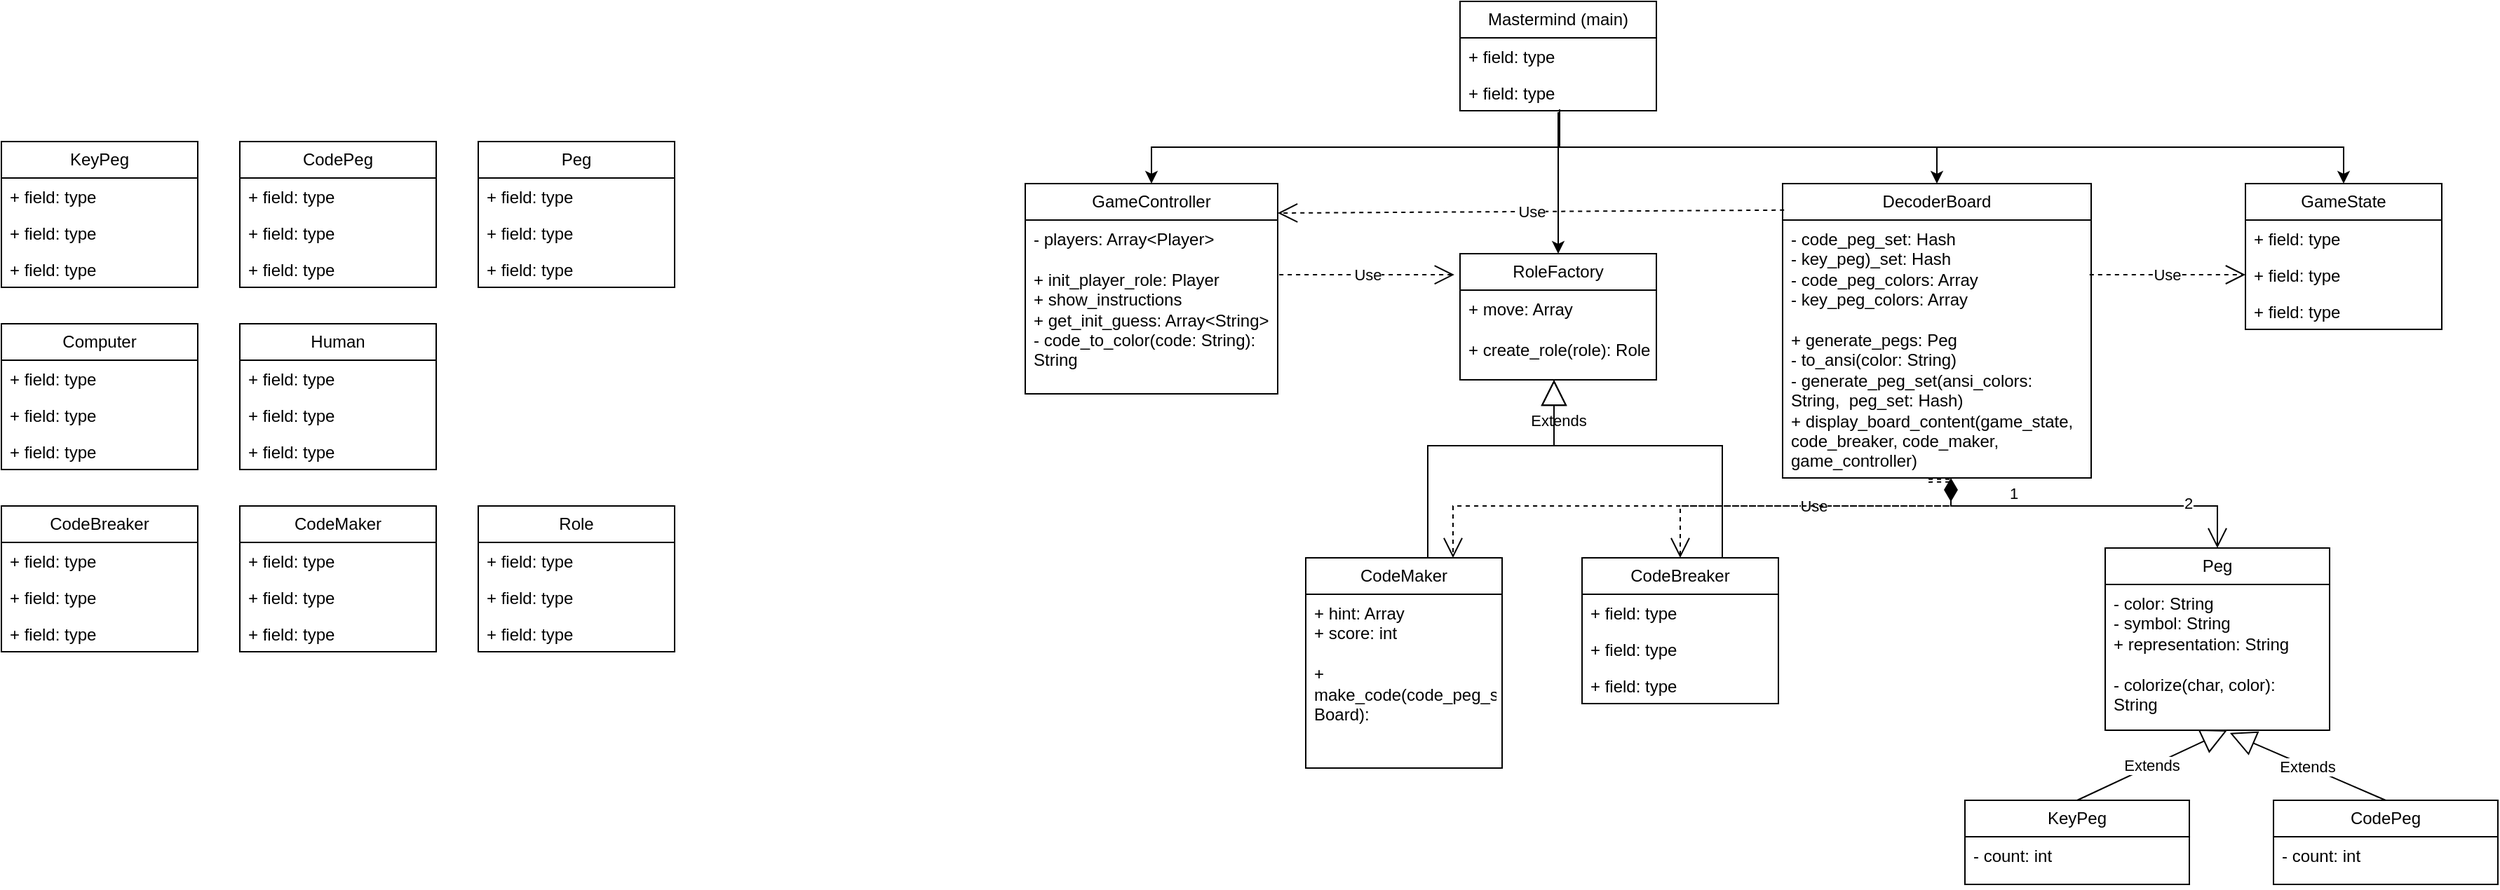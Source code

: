 <mxfile version="24.7.2" type="github">
  <diagram name="Page-1" id="ZshSO4ownrepfYjG7Jd_">
    <mxGraphModel dx="2603" dy="761" grid="1" gridSize="10" guides="1" tooltips="1" connect="1" arrows="1" fold="1" page="1" pageScale="1" pageWidth="1169" pageHeight="827" math="0" shadow="0">
      <root>
        <mxCell id="0" />
        <mxCell id="1" parent="0" />
        <mxCell id="9Viv94U3JfG2chc9FHKo-1" value="Peg" style="swimlane;fontStyle=0;childLayout=stackLayout;horizontal=1;startSize=26;fillColor=none;horizontalStack=0;resizeParent=1;resizeParentMax=0;resizeLast=0;collapsible=1;marginBottom=0;whiteSpace=wrap;html=1;" parent="1" vertex="1">
          <mxGeometry x="-210" y="110" width="140" height="104" as="geometry" />
        </mxCell>
        <mxCell id="9Viv94U3JfG2chc9FHKo-2" value="+ field: type" style="text;strokeColor=none;fillColor=none;align=left;verticalAlign=top;spacingLeft=4;spacingRight=4;overflow=hidden;rotatable=0;points=[[0,0.5],[1,0.5]];portConstraint=eastwest;whiteSpace=wrap;html=1;" parent="9Viv94U3JfG2chc9FHKo-1" vertex="1">
          <mxGeometry y="26" width="140" height="26" as="geometry" />
        </mxCell>
        <mxCell id="9Viv94U3JfG2chc9FHKo-3" value="+ field: type" style="text;strokeColor=none;fillColor=none;align=left;verticalAlign=top;spacingLeft=4;spacingRight=4;overflow=hidden;rotatable=0;points=[[0,0.5],[1,0.5]];portConstraint=eastwest;whiteSpace=wrap;html=1;" parent="9Viv94U3JfG2chc9FHKo-1" vertex="1">
          <mxGeometry y="52" width="140" height="26" as="geometry" />
        </mxCell>
        <mxCell id="9Viv94U3JfG2chc9FHKo-4" value="+ field: type" style="text;strokeColor=none;fillColor=none;align=left;verticalAlign=top;spacingLeft=4;spacingRight=4;overflow=hidden;rotatable=0;points=[[0,0.5],[1,0.5]];portConstraint=eastwest;whiteSpace=wrap;html=1;" parent="9Viv94U3JfG2chc9FHKo-1" vertex="1">
          <mxGeometry y="78" width="140" height="26" as="geometry" />
        </mxCell>
        <mxCell id="9Viv94U3JfG2chc9FHKo-5" value="CodePeg" style="swimlane;fontStyle=0;childLayout=stackLayout;horizontal=1;startSize=26;fillColor=none;horizontalStack=0;resizeParent=1;resizeParentMax=0;resizeLast=0;collapsible=1;marginBottom=0;whiteSpace=wrap;html=1;" parent="1" vertex="1">
          <mxGeometry x="-380" y="110" width="140" height="104" as="geometry" />
        </mxCell>
        <mxCell id="9Viv94U3JfG2chc9FHKo-6" value="+ field: type" style="text;strokeColor=none;fillColor=none;align=left;verticalAlign=top;spacingLeft=4;spacingRight=4;overflow=hidden;rotatable=0;points=[[0,0.5],[1,0.5]];portConstraint=eastwest;whiteSpace=wrap;html=1;" parent="9Viv94U3JfG2chc9FHKo-5" vertex="1">
          <mxGeometry y="26" width="140" height="26" as="geometry" />
        </mxCell>
        <mxCell id="9Viv94U3JfG2chc9FHKo-7" value="+ field: type" style="text;strokeColor=none;fillColor=none;align=left;verticalAlign=top;spacingLeft=4;spacingRight=4;overflow=hidden;rotatable=0;points=[[0,0.5],[1,0.5]];portConstraint=eastwest;whiteSpace=wrap;html=1;" parent="9Viv94U3JfG2chc9FHKo-5" vertex="1">
          <mxGeometry y="52" width="140" height="26" as="geometry" />
        </mxCell>
        <mxCell id="9Viv94U3JfG2chc9FHKo-8" value="+ field: type" style="text;strokeColor=none;fillColor=none;align=left;verticalAlign=top;spacingLeft=4;spacingRight=4;overflow=hidden;rotatable=0;points=[[0,0.5],[1,0.5]];portConstraint=eastwest;whiteSpace=wrap;html=1;" parent="9Viv94U3JfG2chc9FHKo-5" vertex="1">
          <mxGeometry y="78" width="140" height="26" as="geometry" />
        </mxCell>
        <mxCell id="9Viv94U3JfG2chc9FHKo-9" value="KeyPeg" style="swimlane;fontStyle=0;childLayout=stackLayout;horizontal=1;startSize=26;fillColor=none;horizontalStack=0;resizeParent=1;resizeParentMax=0;resizeLast=0;collapsible=1;marginBottom=0;whiteSpace=wrap;html=1;" parent="1" vertex="1">
          <mxGeometry x="-550" y="110" width="140" height="104" as="geometry" />
        </mxCell>
        <mxCell id="9Viv94U3JfG2chc9FHKo-10" value="+ field: type" style="text;strokeColor=none;fillColor=none;align=left;verticalAlign=top;spacingLeft=4;spacingRight=4;overflow=hidden;rotatable=0;points=[[0,0.5],[1,0.5]];portConstraint=eastwest;whiteSpace=wrap;html=1;" parent="9Viv94U3JfG2chc9FHKo-9" vertex="1">
          <mxGeometry y="26" width="140" height="26" as="geometry" />
        </mxCell>
        <mxCell id="9Viv94U3JfG2chc9FHKo-11" value="+ field: type" style="text;strokeColor=none;fillColor=none;align=left;verticalAlign=top;spacingLeft=4;spacingRight=4;overflow=hidden;rotatable=0;points=[[0,0.5],[1,0.5]];portConstraint=eastwest;whiteSpace=wrap;html=1;" parent="9Viv94U3JfG2chc9FHKo-9" vertex="1">
          <mxGeometry y="52" width="140" height="26" as="geometry" />
        </mxCell>
        <mxCell id="9Viv94U3JfG2chc9FHKo-12" value="+ field: type" style="text;strokeColor=none;fillColor=none;align=left;verticalAlign=top;spacingLeft=4;spacingRight=4;overflow=hidden;rotatable=0;points=[[0,0.5],[1,0.5]];portConstraint=eastwest;whiteSpace=wrap;html=1;" parent="9Viv94U3JfG2chc9FHKo-9" vertex="1">
          <mxGeometry y="78" width="140" height="26" as="geometry" />
        </mxCell>
        <mxCell id="9Viv94U3JfG2chc9FHKo-13" value="GameController" style="swimlane;fontStyle=0;childLayout=stackLayout;horizontal=1;startSize=26;fillColor=none;horizontalStack=0;resizeParent=1;resizeParentMax=0;resizeLast=0;collapsible=1;marginBottom=0;whiteSpace=wrap;html=1;" parent="1" vertex="1">
          <mxGeometry x="180" y="140" width="180" height="150" as="geometry" />
        </mxCell>
        <mxCell id="9Viv94U3JfG2chc9FHKo-14" value="&lt;div&gt;- players: Array&amp;lt;Player&amp;gt;&lt;/div&gt;&lt;div&gt;&lt;br&gt;&lt;/div&gt;&lt;div&gt;+ init_player_role: Player&lt;/div&gt;&lt;div&gt;+ show_instructions&lt;/div&gt;&lt;div&gt;+ get_init_guess: Array&amp;lt;String&amp;gt;&lt;/div&gt;&lt;div&gt;- code_to_color(code: String): String&lt;/div&gt;" style="text;strokeColor=none;fillColor=none;align=left;verticalAlign=top;spacingLeft=4;spacingRight=4;overflow=hidden;rotatable=0;points=[[0,0.5],[1,0.5]];portConstraint=eastwest;whiteSpace=wrap;html=1;" parent="9Viv94U3JfG2chc9FHKo-13" vertex="1">
          <mxGeometry y="26" width="180" height="124" as="geometry" />
        </mxCell>
        <mxCell id="9Viv94U3JfG2chc9FHKo-40" value="Human" style="swimlane;fontStyle=0;childLayout=stackLayout;horizontal=1;startSize=26;fillColor=none;horizontalStack=0;resizeParent=1;resizeParentMax=0;resizeLast=0;collapsible=1;marginBottom=0;whiteSpace=wrap;html=1;" parent="1" vertex="1">
          <mxGeometry x="-380" y="240" width="140" height="104" as="geometry" />
        </mxCell>
        <mxCell id="9Viv94U3JfG2chc9FHKo-41" value="+ field: type" style="text;strokeColor=none;fillColor=none;align=left;verticalAlign=top;spacingLeft=4;spacingRight=4;overflow=hidden;rotatable=0;points=[[0,0.5],[1,0.5]];portConstraint=eastwest;whiteSpace=wrap;html=1;" parent="9Viv94U3JfG2chc9FHKo-40" vertex="1">
          <mxGeometry y="26" width="140" height="26" as="geometry" />
        </mxCell>
        <mxCell id="9Viv94U3JfG2chc9FHKo-42" value="+ field: type" style="text;strokeColor=none;fillColor=none;align=left;verticalAlign=top;spacingLeft=4;spacingRight=4;overflow=hidden;rotatable=0;points=[[0,0.5],[1,0.5]];portConstraint=eastwest;whiteSpace=wrap;html=1;" parent="9Viv94U3JfG2chc9FHKo-40" vertex="1">
          <mxGeometry y="52" width="140" height="26" as="geometry" />
        </mxCell>
        <mxCell id="9Viv94U3JfG2chc9FHKo-43" value="+ field: type" style="text;strokeColor=none;fillColor=none;align=left;verticalAlign=top;spacingLeft=4;spacingRight=4;overflow=hidden;rotatable=0;points=[[0,0.5],[1,0.5]];portConstraint=eastwest;whiteSpace=wrap;html=1;" parent="9Viv94U3JfG2chc9FHKo-40" vertex="1">
          <mxGeometry y="78" width="140" height="26" as="geometry" />
        </mxCell>
        <mxCell id="9Viv94U3JfG2chc9FHKo-44" value="Computer" style="swimlane;fontStyle=0;childLayout=stackLayout;horizontal=1;startSize=26;fillColor=none;horizontalStack=0;resizeParent=1;resizeParentMax=0;resizeLast=0;collapsible=1;marginBottom=0;whiteSpace=wrap;html=1;" parent="1" vertex="1">
          <mxGeometry x="-550" y="240" width="140" height="104" as="geometry" />
        </mxCell>
        <mxCell id="9Viv94U3JfG2chc9FHKo-45" value="+ field: type" style="text;strokeColor=none;fillColor=none;align=left;verticalAlign=top;spacingLeft=4;spacingRight=4;overflow=hidden;rotatable=0;points=[[0,0.5],[1,0.5]];portConstraint=eastwest;whiteSpace=wrap;html=1;" parent="9Viv94U3JfG2chc9FHKo-44" vertex="1">
          <mxGeometry y="26" width="140" height="26" as="geometry" />
        </mxCell>
        <mxCell id="9Viv94U3JfG2chc9FHKo-46" value="+ field: type" style="text;strokeColor=none;fillColor=none;align=left;verticalAlign=top;spacingLeft=4;spacingRight=4;overflow=hidden;rotatable=0;points=[[0,0.5],[1,0.5]];portConstraint=eastwest;whiteSpace=wrap;html=1;" parent="9Viv94U3JfG2chc9FHKo-44" vertex="1">
          <mxGeometry y="52" width="140" height="26" as="geometry" />
        </mxCell>
        <mxCell id="9Viv94U3JfG2chc9FHKo-47" value="+ field: type" style="text;strokeColor=none;fillColor=none;align=left;verticalAlign=top;spacingLeft=4;spacingRight=4;overflow=hidden;rotatable=0;points=[[0,0.5],[1,0.5]];portConstraint=eastwest;whiteSpace=wrap;html=1;" parent="9Viv94U3JfG2chc9FHKo-44" vertex="1">
          <mxGeometry y="78" width="140" height="26" as="geometry" />
        </mxCell>
        <mxCell id="9Viv94U3JfG2chc9FHKo-72" style="edgeStyle=orthogonalEdgeStyle;rounded=0;orthogonalLoop=1;jettySize=auto;html=1;entryX=0.5;entryY=0;entryDx=0;entryDy=0;exitX=0.507;exitY=0.962;exitDx=0;exitDy=0;exitPerimeter=0;" parent="1" source="9Viv94U3JfG2chc9FHKo-50" target="9Viv94U3JfG2chc9FHKo-13" edge="1">
          <mxGeometry relative="1" as="geometry" />
        </mxCell>
        <mxCell id="9Viv94U3JfG2chc9FHKo-48" value="Mastermind (main)" style="swimlane;fontStyle=0;childLayout=stackLayout;horizontal=1;startSize=26;fillColor=none;horizontalStack=0;resizeParent=1;resizeParentMax=0;resizeLast=0;collapsible=1;marginBottom=0;whiteSpace=wrap;html=1;" parent="1" vertex="1">
          <mxGeometry x="490" y="10" width="140" height="78" as="geometry" />
        </mxCell>
        <mxCell id="9Viv94U3JfG2chc9FHKo-49" value="+ field: type" style="text;strokeColor=none;fillColor=none;align=left;verticalAlign=top;spacingLeft=4;spacingRight=4;overflow=hidden;rotatable=0;points=[[0,0.5],[1,0.5]];portConstraint=eastwest;whiteSpace=wrap;html=1;" parent="9Viv94U3JfG2chc9FHKo-48" vertex="1">
          <mxGeometry y="26" width="140" height="26" as="geometry" />
        </mxCell>
        <mxCell id="9Viv94U3JfG2chc9FHKo-50" value="+ field: type" style="text;strokeColor=none;fillColor=none;align=left;verticalAlign=top;spacingLeft=4;spacingRight=4;overflow=hidden;rotatable=0;points=[[0,0.5],[1,0.5]];portConstraint=eastwest;whiteSpace=wrap;html=1;" parent="9Viv94U3JfG2chc9FHKo-48" vertex="1">
          <mxGeometry y="52" width="140" height="26" as="geometry" />
        </mxCell>
        <mxCell id="9Viv94U3JfG2chc9FHKo-52" value="GameState" style="swimlane;fontStyle=0;childLayout=stackLayout;horizontal=1;startSize=26;fillColor=none;horizontalStack=0;resizeParent=1;resizeParentMax=0;resizeLast=0;collapsible=1;marginBottom=0;whiteSpace=wrap;html=1;" parent="1" vertex="1">
          <mxGeometry x="1050" y="140" width="140" height="104" as="geometry" />
        </mxCell>
        <mxCell id="9Viv94U3JfG2chc9FHKo-53" value="+ field: type" style="text;strokeColor=none;fillColor=none;align=left;verticalAlign=top;spacingLeft=4;spacingRight=4;overflow=hidden;rotatable=0;points=[[0,0.5],[1,0.5]];portConstraint=eastwest;whiteSpace=wrap;html=1;" parent="9Viv94U3JfG2chc9FHKo-52" vertex="1">
          <mxGeometry y="26" width="140" height="26" as="geometry" />
        </mxCell>
        <mxCell id="9Viv94U3JfG2chc9FHKo-54" value="+ field: type" style="text;strokeColor=none;fillColor=none;align=left;verticalAlign=top;spacingLeft=4;spacingRight=4;overflow=hidden;rotatable=0;points=[[0,0.5],[1,0.5]];portConstraint=eastwest;whiteSpace=wrap;html=1;" parent="9Viv94U3JfG2chc9FHKo-52" vertex="1">
          <mxGeometry y="52" width="140" height="26" as="geometry" />
        </mxCell>
        <mxCell id="9Viv94U3JfG2chc9FHKo-55" value="+ field: type" style="text;strokeColor=none;fillColor=none;align=left;verticalAlign=top;spacingLeft=4;spacingRight=4;overflow=hidden;rotatable=0;points=[[0,0.5],[1,0.5]];portConstraint=eastwest;whiteSpace=wrap;html=1;" parent="9Viv94U3JfG2chc9FHKo-52" vertex="1">
          <mxGeometry y="78" width="140" height="26" as="geometry" />
        </mxCell>
        <mxCell id="9Viv94U3JfG2chc9FHKo-56" value="DecoderBoard" style="swimlane;fontStyle=0;childLayout=stackLayout;horizontal=1;startSize=26;fillColor=none;horizontalStack=0;resizeParent=1;resizeParentMax=0;resizeLast=0;collapsible=1;marginBottom=0;whiteSpace=wrap;html=1;" parent="1" vertex="1">
          <mxGeometry x="720" y="140" width="220" height="210" as="geometry" />
        </mxCell>
        <mxCell id="9Viv94U3JfG2chc9FHKo-59" value="&lt;div&gt;- code_peg_set: Hash&lt;/div&gt;&lt;div&gt;- key_peg)_set: Hash&lt;/div&gt;&lt;div&gt;- code_peg_colors: Array&lt;/div&gt;&lt;div&gt;- key_peg_colors: Array&lt;/div&gt;&lt;div&gt;&lt;br&gt;&lt;/div&gt;+ generate_pegs: Peg&lt;div&gt;- to_ansi(color: String)&lt;/div&gt;&lt;div&gt;- generate_peg_set(ansi_colors: String,&amp;nbsp; peg_set: Hash)&lt;/div&gt;&lt;div&gt;+ display_board_content(game_state, code_breaker, code_maker, game_controller)&lt;/div&gt;" style="text;strokeColor=none;fillColor=none;align=left;verticalAlign=top;spacingLeft=4;spacingRight=4;overflow=hidden;rotatable=0;points=[[0,0.5],[1,0.5]];portConstraint=eastwest;whiteSpace=wrap;html=1;" parent="9Viv94U3JfG2chc9FHKo-56" vertex="1">
          <mxGeometry y="26" width="220" height="184" as="geometry" />
        </mxCell>
        <mxCell id="9Viv94U3JfG2chc9FHKo-60" value="CodeBreaker" style="swimlane;fontStyle=0;childLayout=stackLayout;horizontal=1;startSize=26;fillColor=none;horizontalStack=0;resizeParent=1;resizeParentMax=0;resizeLast=0;collapsible=1;marginBottom=0;whiteSpace=wrap;html=1;" parent="1" vertex="1">
          <mxGeometry x="-550" y="370" width="140" height="104" as="geometry" />
        </mxCell>
        <mxCell id="9Viv94U3JfG2chc9FHKo-61" value="+ field: type" style="text;strokeColor=none;fillColor=none;align=left;verticalAlign=top;spacingLeft=4;spacingRight=4;overflow=hidden;rotatable=0;points=[[0,0.5],[1,0.5]];portConstraint=eastwest;whiteSpace=wrap;html=1;" parent="9Viv94U3JfG2chc9FHKo-60" vertex="1">
          <mxGeometry y="26" width="140" height="26" as="geometry" />
        </mxCell>
        <mxCell id="9Viv94U3JfG2chc9FHKo-62" value="+ field: type" style="text;strokeColor=none;fillColor=none;align=left;verticalAlign=top;spacingLeft=4;spacingRight=4;overflow=hidden;rotatable=0;points=[[0,0.5],[1,0.5]];portConstraint=eastwest;whiteSpace=wrap;html=1;" parent="9Viv94U3JfG2chc9FHKo-60" vertex="1">
          <mxGeometry y="52" width="140" height="26" as="geometry" />
        </mxCell>
        <mxCell id="9Viv94U3JfG2chc9FHKo-63" value="+ field: type" style="text;strokeColor=none;fillColor=none;align=left;verticalAlign=top;spacingLeft=4;spacingRight=4;overflow=hidden;rotatable=0;points=[[0,0.5],[1,0.5]];portConstraint=eastwest;whiteSpace=wrap;html=1;" parent="9Viv94U3JfG2chc9FHKo-60" vertex="1">
          <mxGeometry y="78" width="140" height="26" as="geometry" />
        </mxCell>
        <mxCell id="9Viv94U3JfG2chc9FHKo-64" value="CodeMaker" style="swimlane;fontStyle=0;childLayout=stackLayout;horizontal=1;startSize=26;fillColor=none;horizontalStack=0;resizeParent=1;resizeParentMax=0;resizeLast=0;collapsible=1;marginBottom=0;whiteSpace=wrap;html=1;" parent="1" vertex="1">
          <mxGeometry x="-380" y="370" width="140" height="104" as="geometry" />
        </mxCell>
        <mxCell id="9Viv94U3JfG2chc9FHKo-65" value="+ field: type" style="text;strokeColor=none;fillColor=none;align=left;verticalAlign=top;spacingLeft=4;spacingRight=4;overflow=hidden;rotatable=0;points=[[0,0.5],[1,0.5]];portConstraint=eastwest;whiteSpace=wrap;html=1;" parent="9Viv94U3JfG2chc9FHKo-64" vertex="1">
          <mxGeometry y="26" width="140" height="26" as="geometry" />
        </mxCell>
        <mxCell id="9Viv94U3JfG2chc9FHKo-66" value="+ field: type" style="text;strokeColor=none;fillColor=none;align=left;verticalAlign=top;spacingLeft=4;spacingRight=4;overflow=hidden;rotatable=0;points=[[0,0.5],[1,0.5]];portConstraint=eastwest;whiteSpace=wrap;html=1;" parent="9Viv94U3JfG2chc9FHKo-64" vertex="1">
          <mxGeometry y="52" width="140" height="26" as="geometry" />
        </mxCell>
        <mxCell id="9Viv94U3JfG2chc9FHKo-67" value="+ field: type" style="text;strokeColor=none;fillColor=none;align=left;verticalAlign=top;spacingLeft=4;spacingRight=4;overflow=hidden;rotatable=0;points=[[0,0.5],[1,0.5]];portConstraint=eastwest;whiteSpace=wrap;html=1;" parent="9Viv94U3JfG2chc9FHKo-64" vertex="1">
          <mxGeometry y="78" width="140" height="26" as="geometry" />
        </mxCell>
        <mxCell id="9Viv94U3JfG2chc9FHKo-68" value="Role" style="swimlane;fontStyle=0;childLayout=stackLayout;horizontal=1;startSize=26;fillColor=none;horizontalStack=0;resizeParent=1;resizeParentMax=0;resizeLast=0;collapsible=1;marginBottom=0;whiteSpace=wrap;html=1;" parent="1" vertex="1">
          <mxGeometry x="-210" y="370" width="140" height="104" as="geometry" />
        </mxCell>
        <mxCell id="9Viv94U3JfG2chc9FHKo-69" value="+ field: type" style="text;strokeColor=none;fillColor=none;align=left;verticalAlign=top;spacingLeft=4;spacingRight=4;overflow=hidden;rotatable=0;points=[[0,0.5],[1,0.5]];portConstraint=eastwest;whiteSpace=wrap;html=1;" parent="9Viv94U3JfG2chc9FHKo-68" vertex="1">
          <mxGeometry y="26" width="140" height="26" as="geometry" />
        </mxCell>
        <mxCell id="9Viv94U3JfG2chc9FHKo-70" value="+ field: type" style="text;strokeColor=none;fillColor=none;align=left;verticalAlign=top;spacingLeft=4;spacingRight=4;overflow=hidden;rotatable=0;points=[[0,0.5],[1,0.5]];portConstraint=eastwest;whiteSpace=wrap;html=1;" parent="9Viv94U3JfG2chc9FHKo-68" vertex="1">
          <mxGeometry y="52" width="140" height="26" as="geometry" />
        </mxCell>
        <mxCell id="9Viv94U3JfG2chc9FHKo-71" value="+ field: type" style="text;strokeColor=none;fillColor=none;align=left;verticalAlign=top;spacingLeft=4;spacingRight=4;overflow=hidden;rotatable=0;points=[[0,0.5],[1,0.5]];portConstraint=eastwest;whiteSpace=wrap;html=1;" parent="9Viv94U3JfG2chc9FHKo-68" vertex="1">
          <mxGeometry y="78" width="140" height="26" as="geometry" />
        </mxCell>
        <mxCell id="9Viv94U3JfG2chc9FHKo-74" style="edgeStyle=orthogonalEdgeStyle;rounded=0;orthogonalLoop=1;jettySize=auto;html=1;entryX=0.5;entryY=0;entryDx=0;entryDy=0;exitX=0.507;exitY=1;exitDx=0;exitDy=0;exitPerimeter=0;" parent="1" source="9Viv94U3JfG2chc9FHKo-50" target="9Viv94U3JfG2chc9FHKo-52" edge="1">
          <mxGeometry relative="1" as="geometry">
            <mxPoint x="500" y="59" as="sourcePoint" />
            <mxPoint x="280" y="150" as="targetPoint" />
          </mxGeometry>
        </mxCell>
        <mxCell id="9Viv94U3JfG2chc9FHKo-81" value="1" style="endArrow=open;html=1;endSize=12;startArrow=diamondThin;startSize=14;startFill=1;align=left;verticalAlign=bottom;rounded=0;entryX=0.5;entryY=0;entryDx=0;entryDy=0;edgeStyle=orthogonalEdgeStyle;" parent="1" target="HHrogtNKA-sEMQ-f9Btd-13" edge="1">
          <mxGeometry x="-0.5" relative="1" as="geometry">
            <mxPoint x="840" y="350" as="sourcePoint" />
            <mxPoint x="270" y="390" as="targetPoint" />
            <mxPoint as="offset" />
            <Array as="points">
              <mxPoint x="840" y="370" />
              <mxPoint x="1030" y="370" />
            </Array>
          </mxGeometry>
        </mxCell>
        <mxCell id="9Viv94U3JfG2chc9FHKo-82" value="2" style="edgeLabel;html=1;align=center;verticalAlign=middle;resizable=0;points=[];" parent="9Viv94U3JfG2chc9FHKo-81" vertex="1" connectable="0">
          <mxGeometry x="0.576" y="2" relative="1" as="geometry">
            <mxPoint as="offset" />
          </mxGeometry>
        </mxCell>
        <mxCell id="9Viv94U3JfG2chc9FHKo-83" value="CodeMaker" style="swimlane;fontStyle=0;childLayout=stackLayout;horizontal=1;startSize=26;fillColor=none;horizontalStack=0;resizeParent=1;resizeParentMax=0;resizeLast=0;collapsible=1;marginBottom=0;whiteSpace=wrap;html=1;" parent="1" vertex="1">
          <mxGeometry x="380" y="407" width="140" height="150" as="geometry" />
        </mxCell>
        <mxCell id="9Viv94U3JfG2chc9FHKo-84" value="&lt;div&gt;+ hint: Array&lt;/div&gt;&lt;div&gt;+ score: int&lt;/div&gt;&lt;div&gt;&lt;br&gt;&lt;/div&gt;&lt;div&gt;+ make_code(code_peg_set: Board):&amp;nbsp;&lt;/div&gt;" style="text;strokeColor=none;fillColor=none;align=left;verticalAlign=top;spacingLeft=4;spacingRight=4;overflow=hidden;rotatable=0;points=[[0,0.5],[1,0.5]];portConstraint=eastwest;whiteSpace=wrap;html=1;" parent="9Viv94U3JfG2chc9FHKo-83" vertex="1">
          <mxGeometry y="26" width="140" height="124" as="geometry" />
        </mxCell>
        <mxCell id="9Viv94U3JfG2chc9FHKo-89" value="RoleFactory" style="swimlane;fontStyle=0;childLayout=stackLayout;horizontal=1;startSize=26;fillColor=none;horizontalStack=0;resizeParent=1;resizeParentMax=0;resizeLast=0;collapsible=1;marginBottom=0;whiteSpace=wrap;html=1;" parent="1" vertex="1">
          <mxGeometry x="490" y="190" width="140" height="90" as="geometry" />
        </mxCell>
        <mxCell id="9Viv94U3JfG2chc9FHKo-90" value="&lt;div&gt;+ move: Array&lt;/div&gt;&lt;div&gt;&lt;br&gt;&lt;/div&gt;&lt;div&gt;+ create_role(role): Role&lt;/div&gt;" style="text;strokeColor=none;fillColor=none;align=left;verticalAlign=top;spacingLeft=4;spacingRight=4;overflow=hidden;rotatable=0;points=[[0,0.5],[1,0.5]];portConstraint=eastwest;whiteSpace=wrap;html=1;" parent="9Viv94U3JfG2chc9FHKo-89" vertex="1">
          <mxGeometry y="26" width="140" height="64" as="geometry" />
        </mxCell>
        <mxCell id="9Viv94U3JfG2chc9FHKo-95" value="CodeBreaker" style="swimlane;fontStyle=0;childLayout=stackLayout;horizontal=1;startSize=26;fillColor=none;horizontalStack=0;resizeParent=1;resizeParentMax=0;resizeLast=0;collapsible=1;marginBottom=0;whiteSpace=wrap;html=1;" parent="1" vertex="1">
          <mxGeometry x="577" y="407" width="140" height="104" as="geometry" />
        </mxCell>
        <mxCell id="9Viv94U3JfG2chc9FHKo-96" value="+ field: type" style="text;strokeColor=none;fillColor=none;align=left;verticalAlign=top;spacingLeft=4;spacingRight=4;overflow=hidden;rotatable=0;points=[[0,0.5],[1,0.5]];portConstraint=eastwest;whiteSpace=wrap;html=1;" parent="9Viv94U3JfG2chc9FHKo-95" vertex="1">
          <mxGeometry y="26" width="140" height="26" as="geometry" />
        </mxCell>
        <mxCell id="9Viv94U3JfG2chc9FHKo-97" value="+ field: type" style="text;strokeColor=none;fillColor=none;align=left;verticalAlign=top;spacingLeft=4;spacingRight=4;overflow=hidden;rotatable=0;points=[[0,0.5],[1,0.5]];portConstraint=eastwest;whiteSpace=wrap;html=1;" parent="9Viv94U3JfG2chc9FHKo-95" vertex="1">
          <mxGeometry y="52" width="140" height="26" as="geometry" />
        </mxCell>
        <mxCell id="9Viv94U3JfG2chc9FHKo-98" value="+ field: type" style="text;strokeColor=none;fillColor=none;align=left;verticalAlign=top;spacingLeft=4;spacingRight=4;overflow=hidden;rotatable=0;points=[[0,0.5],[1,0.5]];portConstraint=eastwest;whiteSpace=wrap;html=1;" parent="9Viv94U3JfG2chc9FHKo-95" vertex="1">
          <mxGeometry y="78" width="140" height="26" as="geometry" />
        </mxCell>
        <mxCell id="9Viv94U3JfG2chc9FHKo-100" value="Extends" style="endArrow=block;endSize=16;endFill=0;html=1;rounded=0;edgeStyle=orthogonalEdgeStyle;exitX=0.5;exitY=0;exitDx=0;exitDy=0;" parent="1" source="9Viv94U3JfG2chc9FHKo-83" target="9Viv94U3JfG2chc9FHKo-90" edge="1">
          <mxGeometry x="0.757" y="-3" width="160" relative="1" as="geometry">
            <mxPoint x="417" y="527" as="sourcePoint" />
            <mxPoint x="557.98" y="278.984" as="targetPoint" />
            <Array as="points">
              <mxPoint x="467" y="327" />
              <mxPoint x="557" y="327" />
            </Array>
            <mxPoint as="offset" />
          </mxGeometry>
        </mxCell>
        <mxCell id="9Viv94U3JfG2chc9FHKo-101" value="" style="endArrow=block;endSize=16;endFill=0;html=1;rounded=0;edgeStyle=orthogonalEdgeStyle;exitX=0.5;exitY=0;exitDx=0;exitDy=0;" parent="1" source="9Viv94U3JfG2chc9FHKo-95" edge="1" target="9Viv94U3JfG2chc9FHKo-90">
          <mxGeometry width="160" relative="1" as="geometry">
            <mxPoint x="666" y="345" as="sourcePoint" />
            <mxPoint x="557" y="277" as="targetPoint" />
            <Array as="points">
              <mxPoint x="677" y="327" />
              <mxPoint x="557" y="327" />
            </Array>
          </mxGeometry>
        </mxCell>
        <mxCell id="9Viv94U3JfG2chc9FHKo-104" value="CodePeg" style="swimlane;fontStyle=0;childLayout=stackLayout;horizontal=1;startSize=26;fillColor=none;horizontalStack=0;resizeParent=1;resizeParentMax=0;resizeLast=0;collapsible=1;marginBottom=0;whiteSpace=wrap;html=1;" parent="1" vertex="1">
          <mxGeometry x="1070" y="580" width="160" height="60" as="geometry" />
        </mxCell>
        <mxCell id="9Viv94U3JfG2chc9FHKo-105" value="- count: int" style="text;strokeColor=none;fillColor=none;align=left;verticalAlign=top;spacingLeft=4;spacingRight=4;overflow=hidden;rotatable=0;points=[[0,0.5],[1,0.5]];portConstraint=eastwest;whiteSpace=wrap;html=1;" parent="9Viv94U3JfG2chc9FHKo-104" vertex="1">
          <mxGeometry y="26" width="160" height="34" as="geometry" />
        </mxCell>
        <mxCell id="HHrogtNKA-sEMQ-f9Btd-3" value="Use" style="endArrow=open;endSize=12;dashed=1;html=1;rounded=0;exitX=1.006;exitY=0.315;exitDx=0;exitDy=0;exitPerimeter=0;entryX=-0.029;entryY=0.167;entryDx=0;entryDy=0;entryPerimeter=0;" edge="1" parent="1" source="9Viv94U3JfG2chc9FHKo-14" target="9Viv94U3JfG2chc9FHKo-89">
          <mxGeometry width="160" relative="1" as="geometry">
            <mxPoint x="730" y="420" as="sourcePoint" />
            <mxPoint x="890" y="420" as="targetPoint" />
          </mxGeometry>
        </mxCell>
        <mxCell id="HHrogtNKA-sEMQ-f9Btd-4" style="edgeStyle=orthogonalEdgeStyle;rounded=0;orthogonalLoop=1;jettySize=auto;html=1;exitX=0.5;exitY=1.038;exitDx=0;exitDy=0;exitPerimeter=0;" edge="1" parent="1" source="9Viv94U3JfG2chc9FHKo-50" target="9Viv94U3JfG2chc9FHKo-89">
          <mxGeometry relative="1" as="geometry">
            <mxPoint x="571" y="97" as="sourcePoint" />
            <mxPoint x="280" y="150" as="targetPoint" />
          </mxGeometry>
        </mxCell>
        <mxCell id="HHrogtNKA-sEMQ-f9Btd-5" style="edgeStyle=orthogonalEdgeStyle;rounded=0;orthogonalLoop=1;jettySize=auto;html=1;exitX=0.5;exitY=1.038;exitDx=0;exitDy=0;exitPerimeter=0;entryX=0.5;entryY=0;entryDx=0;entryDy=0;" edge="1" parent="1" source="9Viv94U3JfG2chc9FHKo-50" target="9Viv94U3JfG2chc9FHKo-56">
          <mxGeometry relative="1" as="geometry">
            <mxPoint x="570" y="99" as="sourcePoint" />
            <mxPoint x="570" y="150" as="targetPoint" />
          </mxGeometry>
        </mxCell>
        <mxCell id="HHrogtNKA-sEMQ-f9Btd-7" value="Use" style="endArrow=open;endSize=12;dashed=1;html=1;rounded=0;exitX=0.995;exitY=0.212;exitDx=0;exitDy=0;exitPerimeter=0;entryX=0;entryY=0.5;entryDx=0;entryDy=0;" edge="1" parent="1" source="9Viv94U3JfG2chc9FHKo-59" target="9Viv94U3JfG2chc9FHKo-54">
          <mxGeometry width="160" relative="1" as="geometry">
            <mxPoint x="371" y="215" as="sourcePoint" />
            <mxPoint x="496" y="215" as="targetPoint" />
          </mxGeometry>
        </mxCell>
        <mxCell id="HHrogtNKA-sEMQ-f9Btd-8" value="Use" style="endArrow=open;endSize=12;dashed=1;html=1;rounded=0;exitX=0.473;exitY=1.016;exitDx=0;exitDy=0;exitPerimeter=0;edgeStyle=orthogonalEdgeStyle;entryX=0.5;entryY=0;entryDx=0;entryDy=0;" edge="1" parent="1" source="9Viv94U3JfG2chc9FHKo-59" target="9Viv94U3JfG2chc9FHKo-95">
          <mxGeometry width="160" relative="1" as="geometry">
            <mxPoint x="949" y="215" as="sourcePoint" />
            <mxPoint x="770" y="580" as="targetPoint" />
            <Array as="points">
              <mxPoint x="840" y="353" />
              <mxPoint x="840" y="370" />
              <mxPoint x="647" y="370" />
            </Array>
          </mxGeometry>
        </mxCell>
        <mxCell id="HHrogtNKA-sEMQ-f9Btd-9" value="" style="endArrow=open;endSize=12;dashed=1;html=1;rounded=0;exitX=0.473;exitY=1.005;exitDx=0;exitDy=0;exitPerimeter=0;edgeStyle=orthogonalEdgeStyle;entryX=0.75;entryY=0;entryDx=0;entryDy=0;" edge="1" parent="1" source="9Viv94U3JfG2chc9FHKo-59" target="9Viv94U3JfG2chc9FHKo-83">
          <mxGeometry width="160" relative="1" as="geometry">
            <mxPoint x="834" y="363" as="sourcePoint" />
            <mxPoint x="657" y="417" as="targetPoint" />
            <Array as="points">
              <mxPoint x="840" y="351" />
              <mxPoint x="840" y="370" />
              <mxPoint x="485" y="370" />
            </Array>
          </mxGeometry>
        </mxCell>
        <mxCell id="HHrogtNKA-sEMQ-f9Btd-10" value="Use" style="endArrow=open;endSize=12;dashed=1;html=1;rounded=0;exitX=0.005;exitY=0.09;exitDx=0;exitDy=0;exitPerimeter=0;entryX=1;entryY=0.14;entryDx=0;entryDy=0;entryPerimeter=0;" edge="1" parent="1" source="9Viv94U3JfG2chc9FHKo-56" target="9Viv94U3JfG2chc9FHKo-13">
          <mxGeometry width="160" relative="1" as="geometry">
            <mxPoint x="371" y="215" as="sourcePoint" />
            <mxPoint x="496" y="215" as="targetPoint" />
          </mxGeometry>
        </mxCell>
        <mxCell id="HHrogtNKA-sEMQ-f9Btd-11" value="KeyPeg" style="swimlane;fontStyle=0;childLayout=stackLayout;horizontal=1;startSize=26;fillColor=none;horizontalStack=0;resizeParent=1;resizeParentMax=0;resizeLast=0;collapsible=1;marginBottom=0;whiteSpace=wrap;html=1;" vertex="1" parent="1">
          <mxGeometry x="850" y="580" width="160" height="60" as="geometry" />
        </mxCell>
        <mxCell id="HHrogtNKA-sEMQ-f9Btd-12" value="- count: int&lt;br&gt;&lt;div&gt;&lt;br&gt;&lt;/div&gt;" style="text;strokeColor=none;fillColor=none;align=left;verticalAlign=top;spacingLeft=4;spacingRight=4;overflow=hidden;rotatable=0;points=[[0,0.5],[1,0.5]];portConstraint=eastwest;whiteSpace=wrap;html=1;" vertex="1" parent="HHrogtNKA-sEMQ-f9Btd-11">
          <mxGeometry y="26" width="160" height="34" as="geometry" />
        </mxCell>
        <mxCell id="HHrogtNKA-sEMQ-f9Btd-13" value="Peg" style="swimlane;fontStyle=0;childLayout=stackLayout;horizontal=1;startSize=26;fillColor=none;horizontalStack=0;resizeParent=1;resizeParentMax=0;resizeLast=0;collapsible=1;marginBottom=0;whiteSpace=wrap;html=1;" vertex="1" parent="1">
          <mxGeometry x="950" y="400" width="160" height="130" as="geometry" />
        </mxCell>
        <mxCell id="HHrogtNKA-sEMQ-f9Btd-14" value="- color: String&lt;div&gt;- symbol: String&lt;/div&gt;&lt;div&gt;+ representation: String&lt;/div&gt;&lt;div&gt;&lt;br&gt;&lt;/div&gt;&lt;div&gt;- colorize(char, color): String&lt;/div&gt;" style="text;strokeColor=none;fillColor=none;align=left;verticalAlign=top;spacingLeft=4;spacingRight=4;overflow=hidden;rotatable=0;points=[[0,0.5],[1,0.5]];portConstraint=eastwest;whiteSpace=wrap;html=1;" vertex="1" parent="HHrogtNKA-sEMQ-f9Btd-13">
          <mxGeometry y="26" width="160" height="104" as="geometry" />
        </mxCell>
        <mxCell id="HHrogtNKA-sEMQ-f9Btd-17" value="Extends" style="endArrow=block;endSize=16;endFill=0;html=1;rounded=0;exitX=0.5;exitY=0;exitDx=0;exitDy=0;entryX=0.544;entryY=1;entryDx=0;entryDy=0;entryPerimeter=0;" edge="1" parent="1" source="HHrogtNKA-sEMQ-f9Btd-11" target="HHrogtNKA-sEMQ-f9Btd-14">
          <mxGeometry width="160" relative="1" as="geometry">
            <mxPoint x="630" y="410" as="sourcePoint" />
            <mxPoint x="790" y="410" as="targetPoint" />
          </mxGeometry>
        </mxCell>
        <mxCell id="HHrogtNKA-sEMQ-f9Btd-18" value="Extends" style="endArrow=block;endSize=16;endFill=0;html=1;rounded=0;exitX=0.5;exitY=0;exitDx=0;exitDy=0;entryX=0.556;entryY=1.019;entryDx=0;entryDy=0;entryPerimeter=0;" edge="1" parent="1" source="9Viv94U3JfG2chc9FHKo-104" target="HHrogtNKA-sEMQ-f9Btd-14">
          <mxGeometry width="160" relative="1" as="geometry">
            <mxPoint x="940" y="590" as="sourcePoint" />
            <mxPoint x="1047" y="540" as="targetPoint" />
          </mxGeometry>
        </mxCell>
      </root>
    </mxGraphModel>
  </diagram>
</mxfile>
